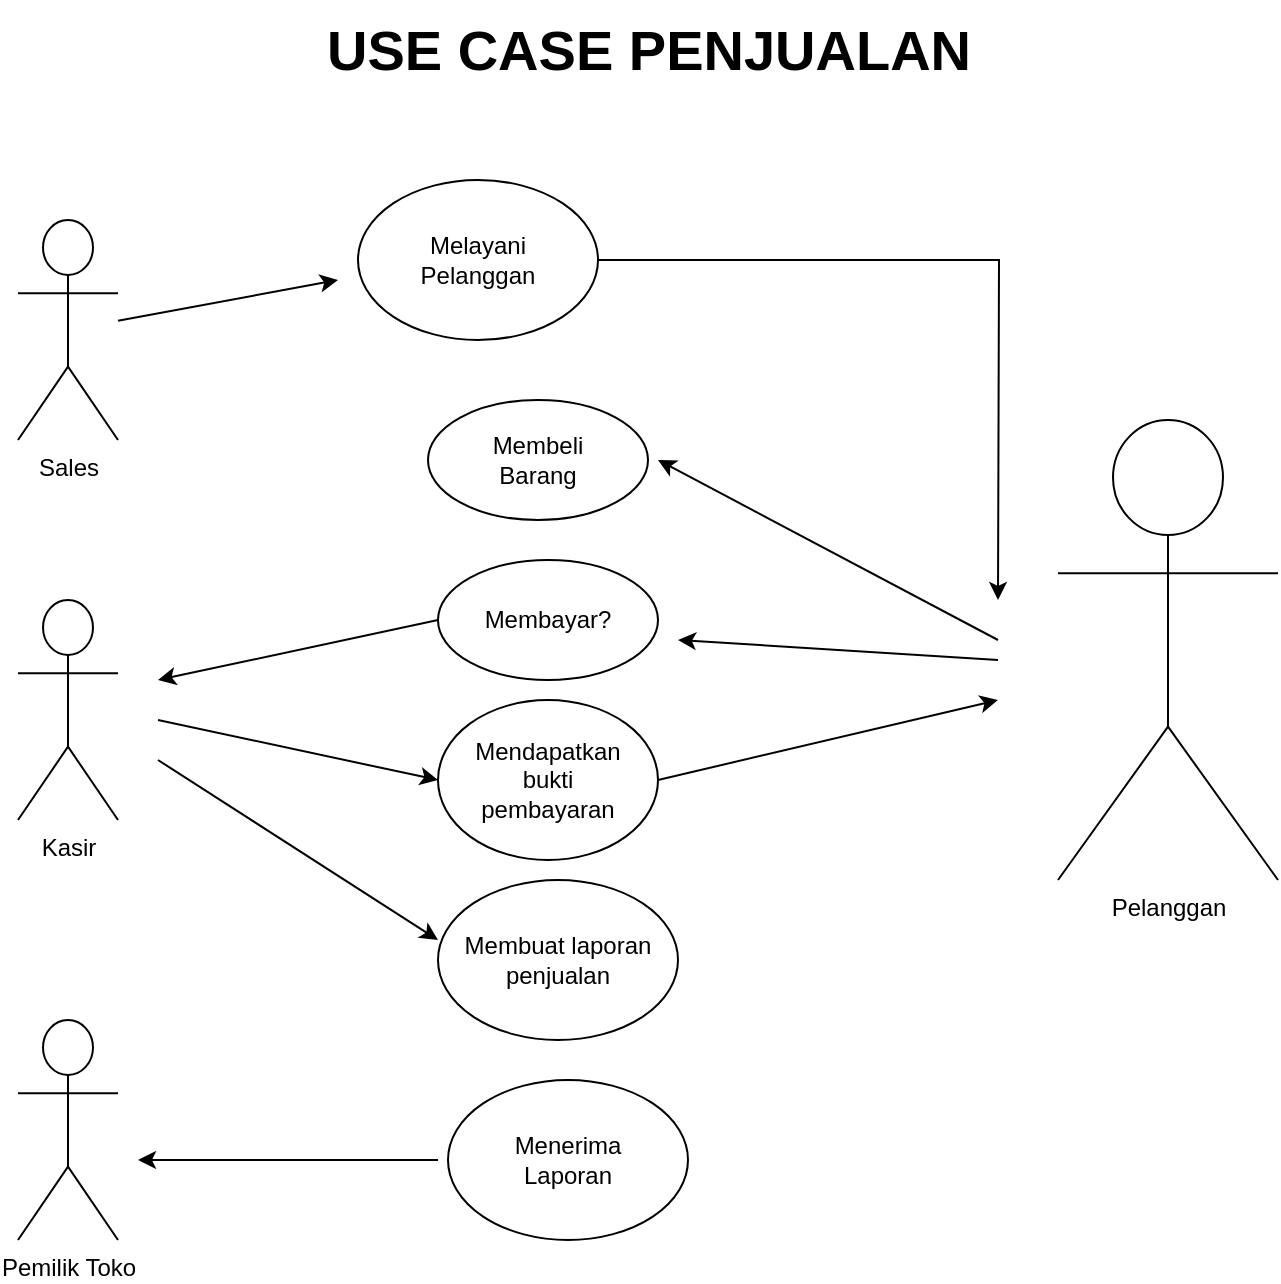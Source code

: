 <mxfile version="22.1.3" type="github">
  <diagram name="Page-1" id="AKFudhWzwGmkqaso0WVK">
    <mxGraphModel dx="1600" dy="869" grid="1" gridSize="10" guides="1" tooltips="1" connect="1" arrows="1" fold="1" page="1" pageScale="1" pageWidth="850" pageHeight="1100" math="0" shadow="0">
      <root>
        <mxCell id="0" />
        <mxCell id="1" parent="0" />
        <mxCell id="sMe3LOdqX09_mYayKkUZ-1" value="Sales" style="shape=umlActor;verticalLabelPosition=bottom;verticalAlign=top;html=1;outlineConnect=0;" vertex="1" parent="1">
          <mxGeometry x="110" y="150" width="50" height="110" as="geometry" />
        </mxCell>
        <mxCell id="sMe3LOdqX09_mYayKkUZ-3" value="Kasir" style="shape=umlActor;verticalLabelPosition=bottom;verticalAlign=top;html=1;outlineConnect=0;" vertex="1" parent="1">
          <mxGeometry x="110" y="340" width="50" height="110" as="geometry" />
        </mxCell>
        <mxCell id="sMe3LOdqX09_mYayKkUZ-4" value="Pemilik Toko" style="shape=umlActor;verticalLabelPosition=bottom;verticalAlign=top;html=1;outlineConnect=0;" vertex="1" parent="1">
          <mxGeometry x="110" y="550" width="50" height="110" as="geometry" />
        </mxCell>
        <mxCell id="sMe3LOdqX09_mYayKkUZ-13" style="edgeStyle=orthogonalEdgeStyle;rounded=0;orthogonalLoop=1;jettySize=auto;html=1;exitX=1;exitY=0.5;exitDx=0;exitDy=0;" edge="1" parent="1" source="sMe3LOdqX09_mYayKkUZ-5">
          <mxGeometry relative="1" as="geometry">
            <mxPoint x="600" y="340" as="targetPoint" />
          </mxGeometry>
        </mxCell>
        <mxCell id="sMe3LOdqX09_mYayKkUZ-5" value="Melayani &lt;br&gt;Pelanggan" style="ellipse;whiteSpace=wrap;html=1;" vertex="1" parent="1">
          <mxGeometry x="280" y="130" width="120" height="80" as="geometry" />
        </mxCell>
        <mxCell id="sMe3LOdqX09_mYayKkUZ-11" value="" style="endArrow=classic;html=1;rounded=0;" edge="1" parent="1" source="sMe3LOdqX09_mYayKkUZ-1">
          <mxGeometry width="50" height="50" relative="1" as="geometry">
            <mxPoint x="220" y="230" as="sourcePoint" />
            <mxPoint x="270" y="180" as="targetPoint" />
          </mxGeometry>
        </mxCell>
        <mxCell id="sMe3LOdqX09_mYayKkUZ-12" value="Pelanggan" style="shape=umlActor;verticalLabelPosition=bottom;verticalAlign=top;html=1;outlineConnect=0;" vertex="1" parent="1">
          <mxGeometry x="630" y="250" width="110" height="230" as="geometry" />
        </mxCell>
        <mxCell id="sMe3LOdqX09_mYayKkUZ-14" value="" style="endArrow=classic;html=1;rounded=0;" edge="1" parent="1">
          <mxGeometry width="50" height="50" relative="1" as="geometry">
            <mxPoint x="600" y="360" as="sourcePoint" />
            <mxPoint x="430" y="270" as="targetPoint" />
          </mxGeometry>
        </mxCell>
        <mxCell id="sMe3LOdqX09_mYayKkUZ-15" value="Membeli&lt;br&gt;Barang" style="ellipse;whiteSpace=wrap;html=1;" vertex="1" parent="1">
          <mxGeometry x="315" y="240" width="110" height="60" as="geometry" />
        </mxCell>
        <mxCell id="sMe3LOdqX09_mYayKkUZ-16" value="" style="endArrow=classic;html=1;rounded=0;" edge="1" parent="1">
          <mxGeometry width="50" height="50" relative="1" as="geometry">
            <mxPoint x="600" y="370" as="sourcePoint" />
            <mxPoint x="440" y="360" as="targetPoint" />
          </mxGeometry>
        </mxCell>
        <mxCell id="sMe3LOdqX09_mYayKkUZ-17" value="Membayar?" style="ellipse;whiteSpace=wrap;html=1;" vertex="1" parent="1">
          <mxGeometry x="320" y="320" width="110" height="60" as="geometry" />
        </mxCell>
        <mxCell id="sMe3LOdqX09_mYayKkUZ-19" value="" style="endArrow=classic;html=1;rounded=0;exitX=0;exitY=0.5;exitDx=0;exitDy=0;" edge="1" parent="1" source="sMe3LOdqX09_mYayKkUZ-17">
          <mxGeometry width="50" height="50" relative="1" as="geometry">
            <mxPoint x="200" y="420" as="sourcePoint" />
            <mxPoint x="180" y="380" as="targetPoint" />
          </mxGeometry>
        </mxCell>
        <mxCell id="sMe3LOdqX09_mYayKkUZ-21" value="" style="endArrow=classic;html=1;rounded=0;entryX=0;entryY=0.5;entryDx=0;entryDy=0;" edge="1" parent="1" target="sMe3LOdqX09_mYayKkUZ-22">
          <mxGeometry width="50" height="50" relative="1" as="geometry">
            <mxPoint x="180" y="400" as="sourcePoint" />
            <mxPoint x="330" y="410" as="targetPoint" />
          </mxGeometry>
        </mxCell>
        <mxCell id="sMe3LOdqX09_mYayKkUZ-22" value="Mendapatkan&lt;br&gt;bukti&lt;br&gt;pembayaran" style="ellipse;whiteSpace=wrap;html=1;" vertex="1" parent="1">
          <mxGeometry x="320" y="390" width="110" height="80" as="geometry" />
        </mxCell>
        <mxCell id="sMe3LOdqX09_mYayKkUZ-23" value="" style="endArrow=classic;html=1;rounded=0;exitX=1;exitY=0.5;exitDx=0;exitDy=0;" edge="1" parent="1" source="sMe3LOdqX09_mYayKkUZ-22">
          <mxGeometry width="50" height="50" relative="1" as="geometry">
            <mxPoint x="430" y="440" as="sourcePoint" />
            <mxPoint x="600" y="390" as="targetPoint" />
          </mxGeometry>
        </mxCell>
        <mxCell id="sMe3LOdqX09_mYayKkUZ-24" value="" style="endArrow=classic;html=1;rounded=0;" edge="1" parent="1">
          <mxGeometry width="50" height="50" relative="1" as="geometry">
            <mxPoint x="180" y="420" as="sourcePoint" />
            <mxPoint x="320" y="510" as="targetPoint" />
          </mxGeometry>
        </mxCell>
        <mxCell id="sMe3LOdqX09_mYayKkUZ-25" value="Membuat laporan&lt;br&gt;penjualan" style="ellipse;whiteSpace=wrap;html=1;" vertex="1" parent="1">
          <mxGeometry x="320" y="480" width="120" height="80" as="geometry" />
        </mxCell>
        <mxCell id="sMe3LOdqX09_mYayKkUZ-27" value="" style="endArrow=classic;html=1;rounded=0;" edge="1" parent="1">
          <mxGeometry width="50" height="50" relative="1" as="geometry">
            <mxPoint x="320" y="620" as="sourcePoint" />
            <mxPoint x="170" y="620" as="targetPoint" />
          </mxGeometry>
        </mxCell>
        <mxCell id="sMe3LOdqX09_mYayKkUZ-28" value="Menerima&lt;br&gt;Laporan" style="ellipse;whiteSpace=wrap;html=1;" vertex="1" parent="1">
          <mxGeometry x="325" y="580" width="120" height="80" as="geometry" />
        </mxCell>
        <mxCell id="sMe3LOdqX09_mYayKkUZ-29" value="USE CASE PENJUALAN" style="text;html=1;align=center;verticalAlign=middle;resizable=0;points=[];autosize=1;strokeColor=none;fillColor=none;fontSize=28;fontStyle=1" vertex="1" parent="1">
          <mxGeometry x="250" y="40" width="350" height="50" as="geometry" />
        </mxCell>
      </root>
    </mxGraphModel>
  </diagram>
</mxfile>
